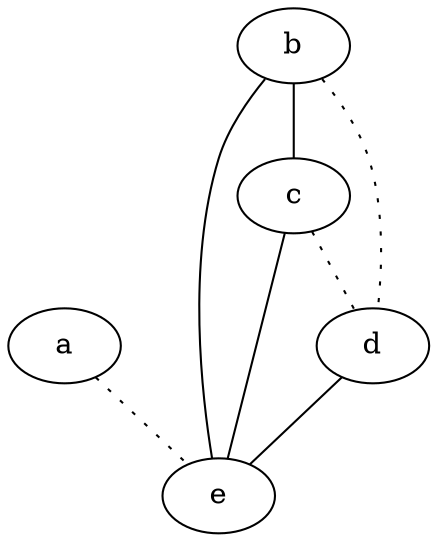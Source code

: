 graph {
a -- e [style=dotted];
b -- c;
b -- d [style=dotted];
b -- e;
c -- d [style=dotted];
c -- e;
d -- e;
}
